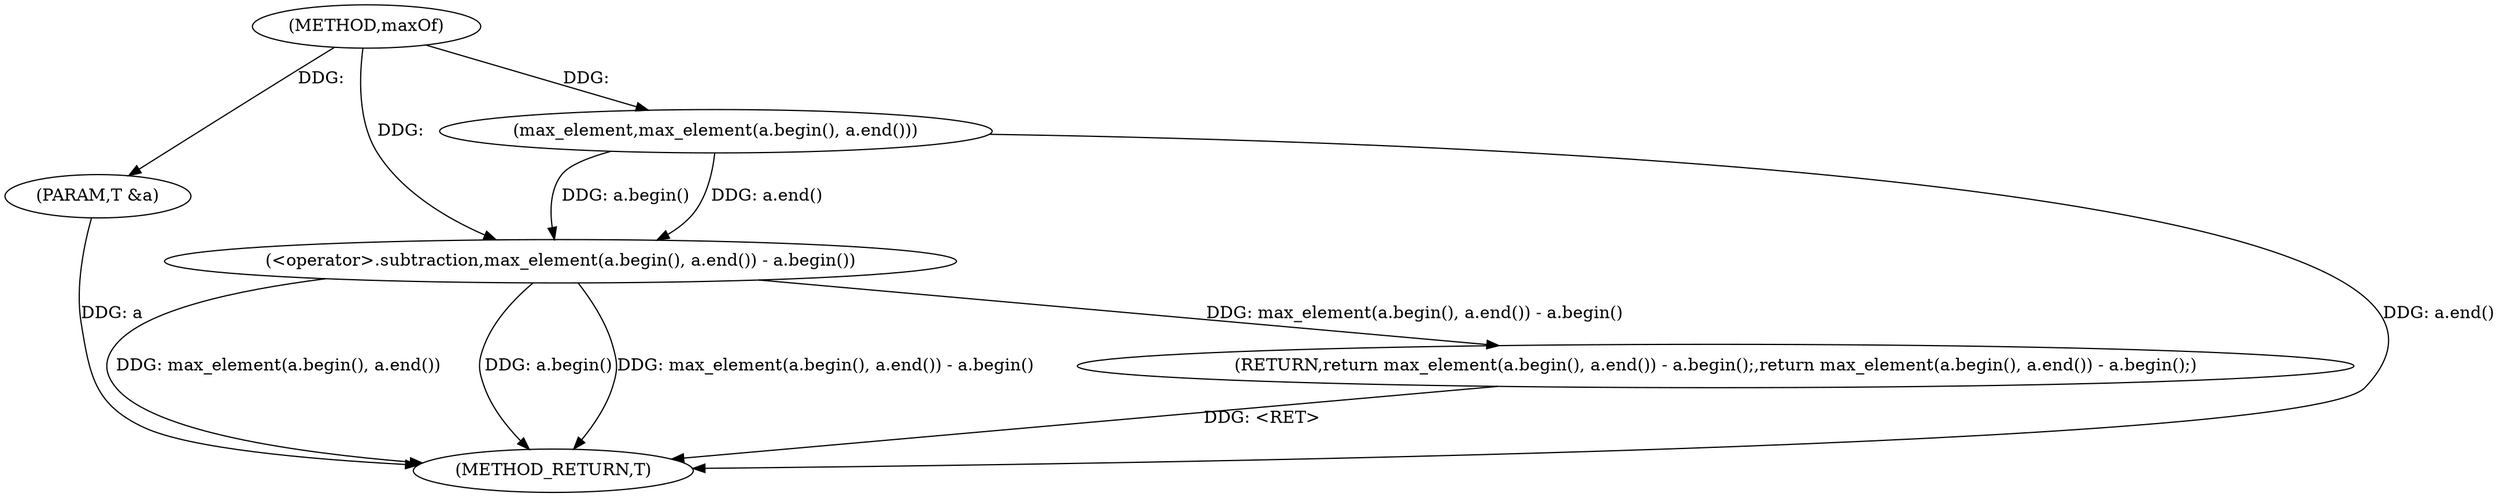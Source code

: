 digraph "maxOf" {  
"1001206" [label = "(METHOD,maxOf)" ]
"1001215" [label = "(METHOD_RETURN,T)" ]
"1001207" [label = "(PARAM,T &a)" ]
"1001209" [label = "(RETURN,return max_element(a.begin(), a.end()) - a.begin();,return max_element(a.begin(), a.end()) - a.begin();)" ]
"1001210" [label = "(<operator>.subtraction,max_element(a.begin(), a.end()) - a.begin())" ]
"1001211" [label = "(max_element,max_element(a.begin(), a.end()))" ]
  "1001207" -> "1001215"  [ label = "DDG: a"] 
  "1001211" -> "1001215"  [ label = "DDG: a.end()"] 
  "1001210" -> "1001215"  [ label = "DDG: max_element(a.begin(), a.end())"] 
  "1001210" -> "1001215"  [ label = "DDG: a.begin()"] 
  "1001210" -> "1001215"  [ label = "DDG: max_element(a.begin(), a.end()) - a.begin()"] 
  "1001209" -> "1001215"  [ label = "DDG: <RET>"] 
  "1001206" -> "1001207"  [ label = "DDG: "] 
  "1001210" -> "1001209"  [ label = "DDG: max_element(a.begin(), a.end()) - a.begin()"] 
  "1001211" -> "1001210"  [ label = "DDG: a.begin()"] 
  "1001211" -> "1001210"  [ label = "DDG: a.end()"] 
  "1001206" -> "1001210"  [ label = "DDG: "] 
  "1001206" -> "1001211"  [ label = "DDG: "] 
}
